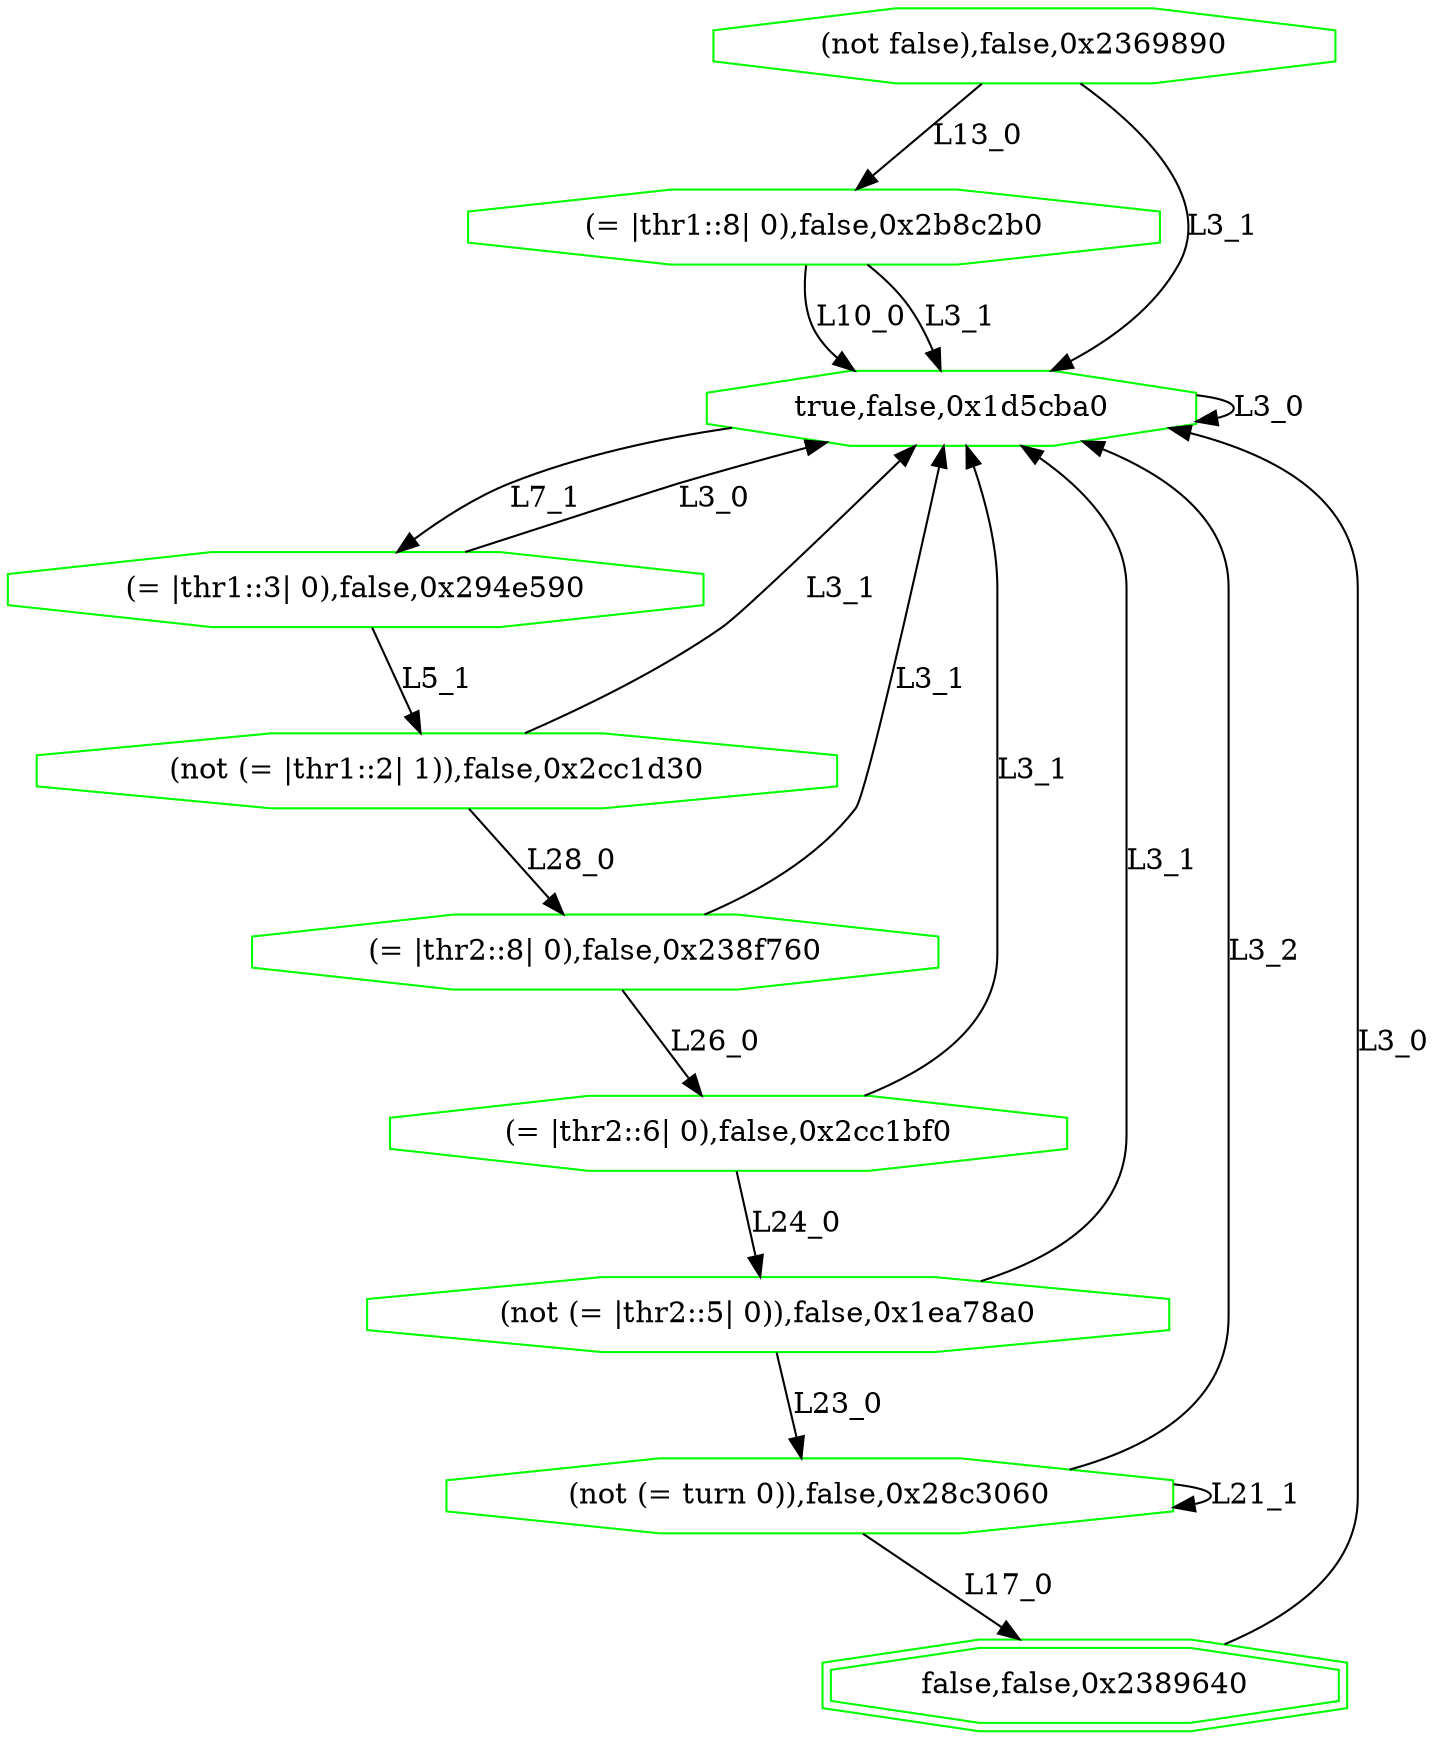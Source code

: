 digraph G {
0[label="(not false),false,0x2369890", color=green,shape=octagon];
1[label="(= |thr1::8| 0),false,0x2b8c2b0", color=green,shape=octagon];
2[label="true,false,0x1d5cba0", color=green,shape=octagon];
3[label="(= |thr1::3| 0),false,0x294e590", color=green,shape=octagon];
4[label="(not (= |thr1::2| 1)),false,0x2cc1d30", color=green,shape=octagon];
5[label="(= |thr2::8| 0),false,0x238f760", color=green,shape=octagon];
6[label="(= |thr2::6| 0),false,0x2cc1bf0", color=green,shape=octagon];
7[label="(not (= |thr2::5| 0)),false,0x1ea78a0", color=green,shape=octagon];
8[label="(not (= turn 0)),false,0x28c3060", color=green,shape=octagon];
9[label="false,false,0x2389640", color=green,shape=doubleoctagon];
0->1 [label="L13_0"];
0->2 [label="L3_1"];
1->2 [label="L10_0"];
1->2 [label="L3_1"];
2->2 [label="L3_0"];
2->3 [label="L7_1"];
3->2 [label="L3_0"];
3->4 [label="L5_1"];
4->5 [label="L28_0"];
4->2 [label="L3_1"];
5->6 [label="L26_0"];
5->2 [label="L3_1"];
6->7 [label="L24_0"];
6->2 [label="L3_1"];
7->8 [label="L23_0"];
7->2 [label="L3_1"];
8->9 [label="L17_0"];
8->8 [label="L21_1"];
8->2 [label="L3_2"];
9->2 [label="L3_0"];
}
